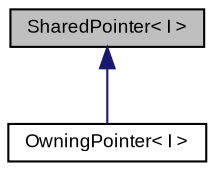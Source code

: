 digraph "SharedPointer&lt; I &gt;"
{
  bgcolor="transparent";
  edge [fontname="Arial",fontsize="9",labelfontname="Arial",labelfontsize="9"];
  node [fontname="Arial",fontsize="9",shape=record];
  Node1 [label="SharedPointer\< I \>",height=0.2,width=0.4,color="black", fillcolor="grey75", style="filled" fontcolor="black"];
  Node1 -> Node2 [dir="back",color="midnightblue",fontsize="9",style="solid",fontname="Arial"];
  Node2 [label="OwningPointer\< I \>",height=0.2,width=0.4,color="black",URL="$class_v_s_t_g_u_i_1_1_owning_pointer.html"];
}
